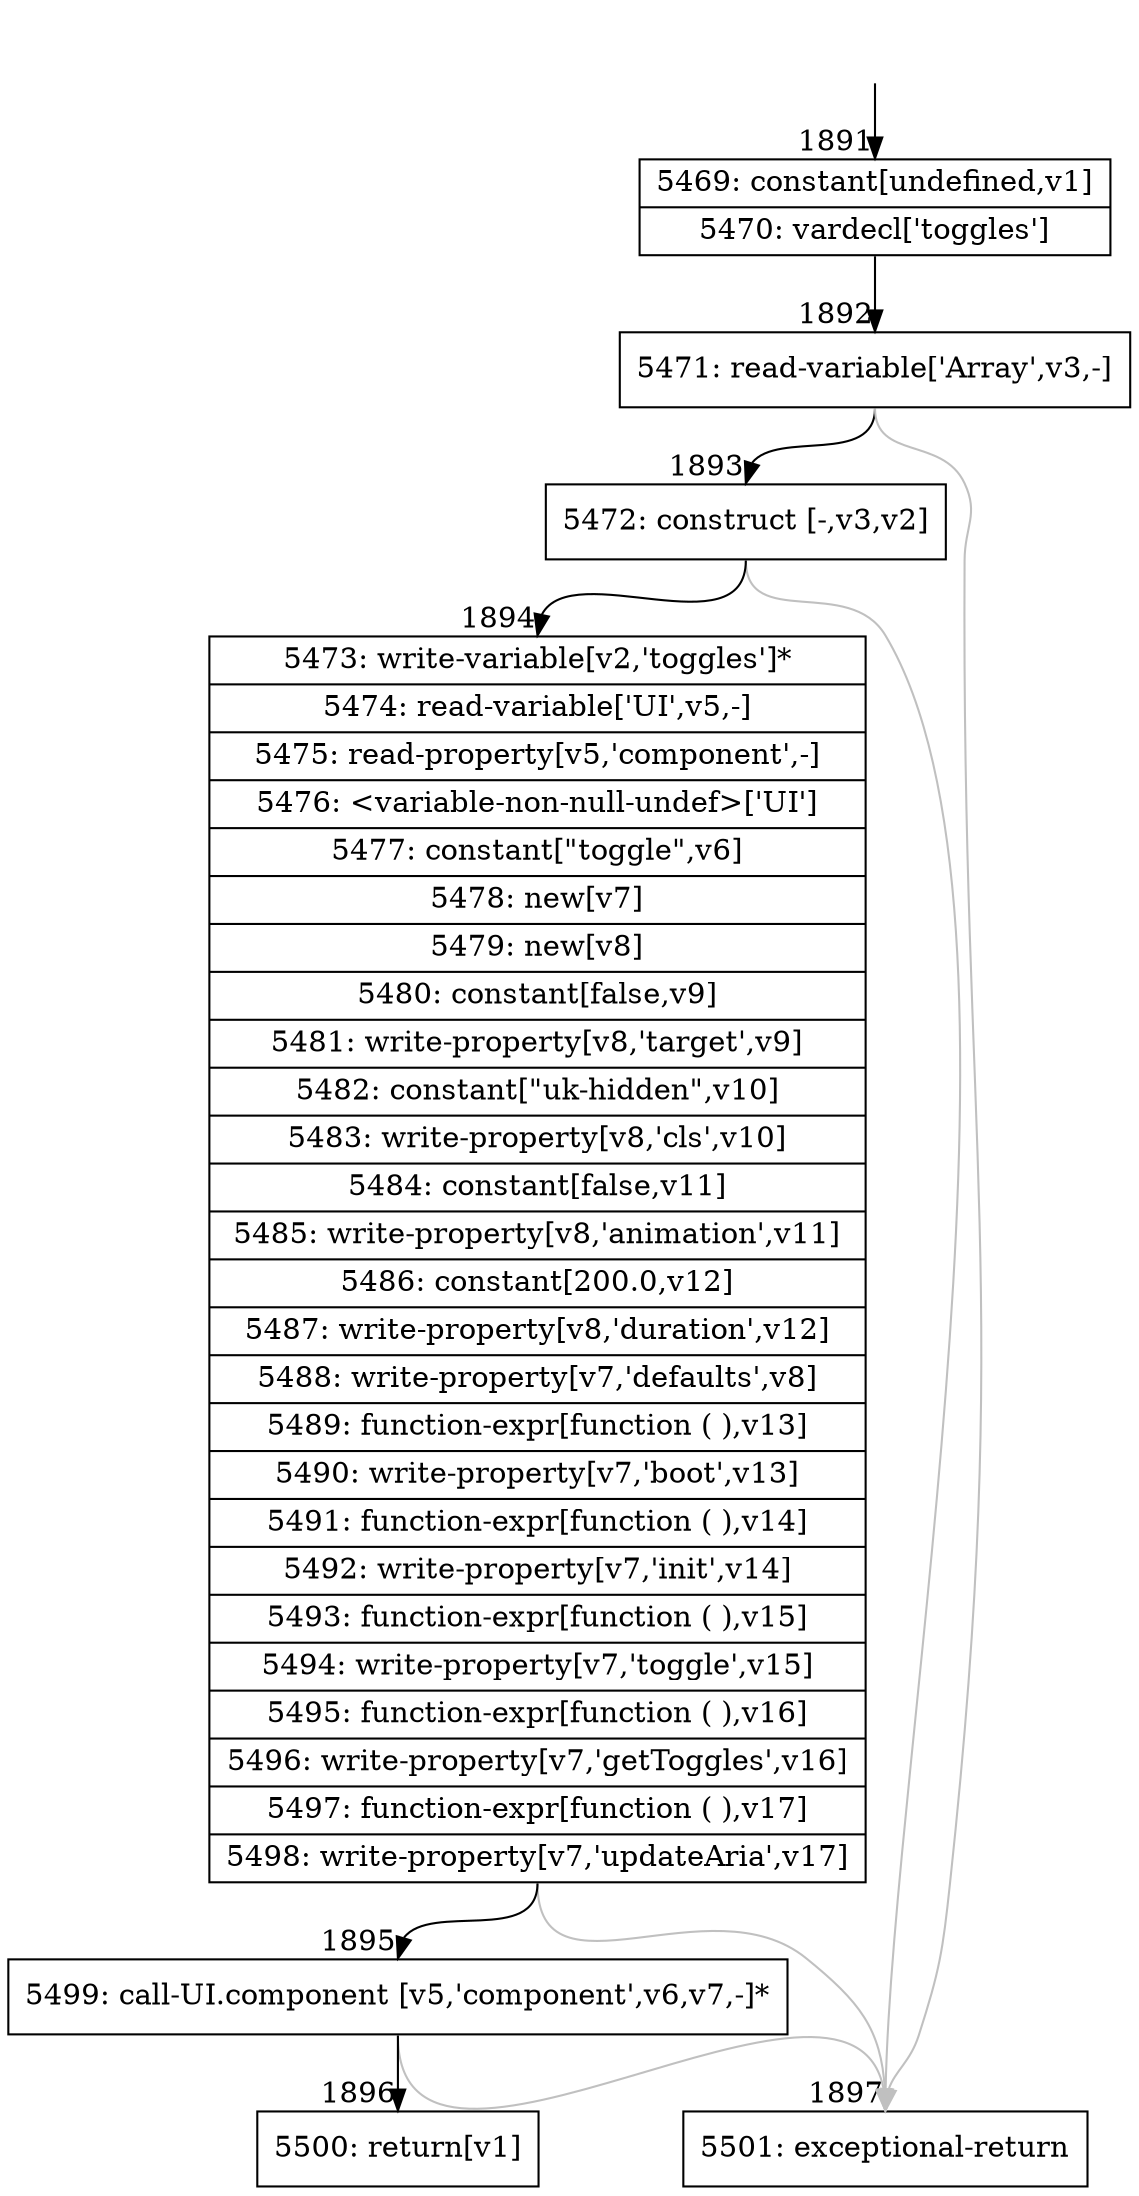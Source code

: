 digraph {
rankdir="TD"
BB_entry135[shape=none,label=""];
BB_entry135 -> BB1891 [tailport=s, headport=n, headlabel="    1891"]
BB1891 [shape=record label="{5469: constant[undefined,v1]|5470: vardecl['toggles']}" ] 
BB1891 -> BB1892 [tailport=s, headport=n, headlabel="      1892"]
BB1892 [shape=record label="{5471: read-variable['Array',v3,-]}" ] 
BB1892 -> BB1893 [tailport=s, headport=n, headlabel="      1893"]
BB1892 -> BB1897 [tailport=s, headport=n, color=gray, headlabel="      1897"]
BB1893 [shape=record label="{5472: construct [-,v3,v2]}" ] 
BB1893 -> BB1894 [tailport=s, headport=n, headlabel="      1894"]
BB1893 -> BB1897 [tailport=s, headport=n, color=gray]
BB1894 [shape=record label="{5473: write-variable[v2,'toggles']*|5474: read-variable['UI',v5,-]|5475: read-property[v5,'component',-]|5476: \<variable-non-null-undef\>['UI']|5477: constant[\"toggle\",v6]|5478: new[v7]|5479: new[v8]|5480: constant[false,v9]|5481: write-property[v8,'target',v9]|5482: constant[\"uk-hidden\",v10]|5483: write-property[v8,'cls',v10]|5484: constant[false,v11]|5485: write-property[v8,'animation',v11]|5486: constant[200.0,v12]|5487: write-property[v8,'duration',v12]|5488: write-property[v7,'defaults',v8]|5489: function-expr[function ( ),v13]|5490: write-property[v7,'boot',v13]|5491: function-expr[function ( ),v14]|5492: write-property[v7,'init',v14]|5493: function-expr[function ( ),v15]|5494: write-property[v7,'toggle',v15]|5495: function-expr[function ( ),v16]|5496: write-property[v7,'getToggles',v16]|5497: function-expr[function ( ),v17]|5498: write-property[v7,'updateAria',v17]}" ] 
BB1894 -> BB1895 [tailport=s, headport=n, headlabel="      1895"]
BB1894 -> BB1897 [tailport=s, headport=n, color=gray]
BB1895 [shape=record label="{5499: call-UI.component [v5,'component',v6,v7,-]*}" ] 
BB1895 -> BB1896 [tailport=s, headport=n, headlabel="      1896"]
BB1895 -> BB1897 [tailport=s, headport=n, color=gray]
BB1896 [shape=record label="{5500: return[v1]}" ] 
BB1897 [shape=record label="{5501: exceptional-return}" ] 
//#$~ 1428
}
